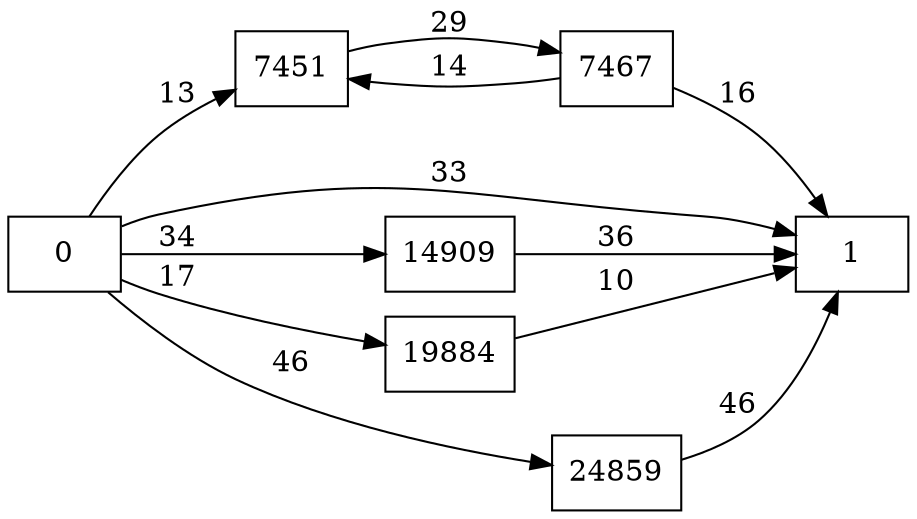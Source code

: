 digraph {
	graph [rankdir=LR]
	node [shape=rectangle]
	7451 -> 7467 [label=29]
	7467 -> 7451 [label=14]
	7467 -> 1 [label=16]
	14909 -> 1 [label=36]
	19884 -> 1 [label=10]
	24859 -> 1 [label=46]
	0 -> 1 [label=33]
	0 -> 7451 [label=13]
	0 -> 14909 [label=34]
	0 -> 19884 [label=17]
	0 -> 24859 [label=46]
}
